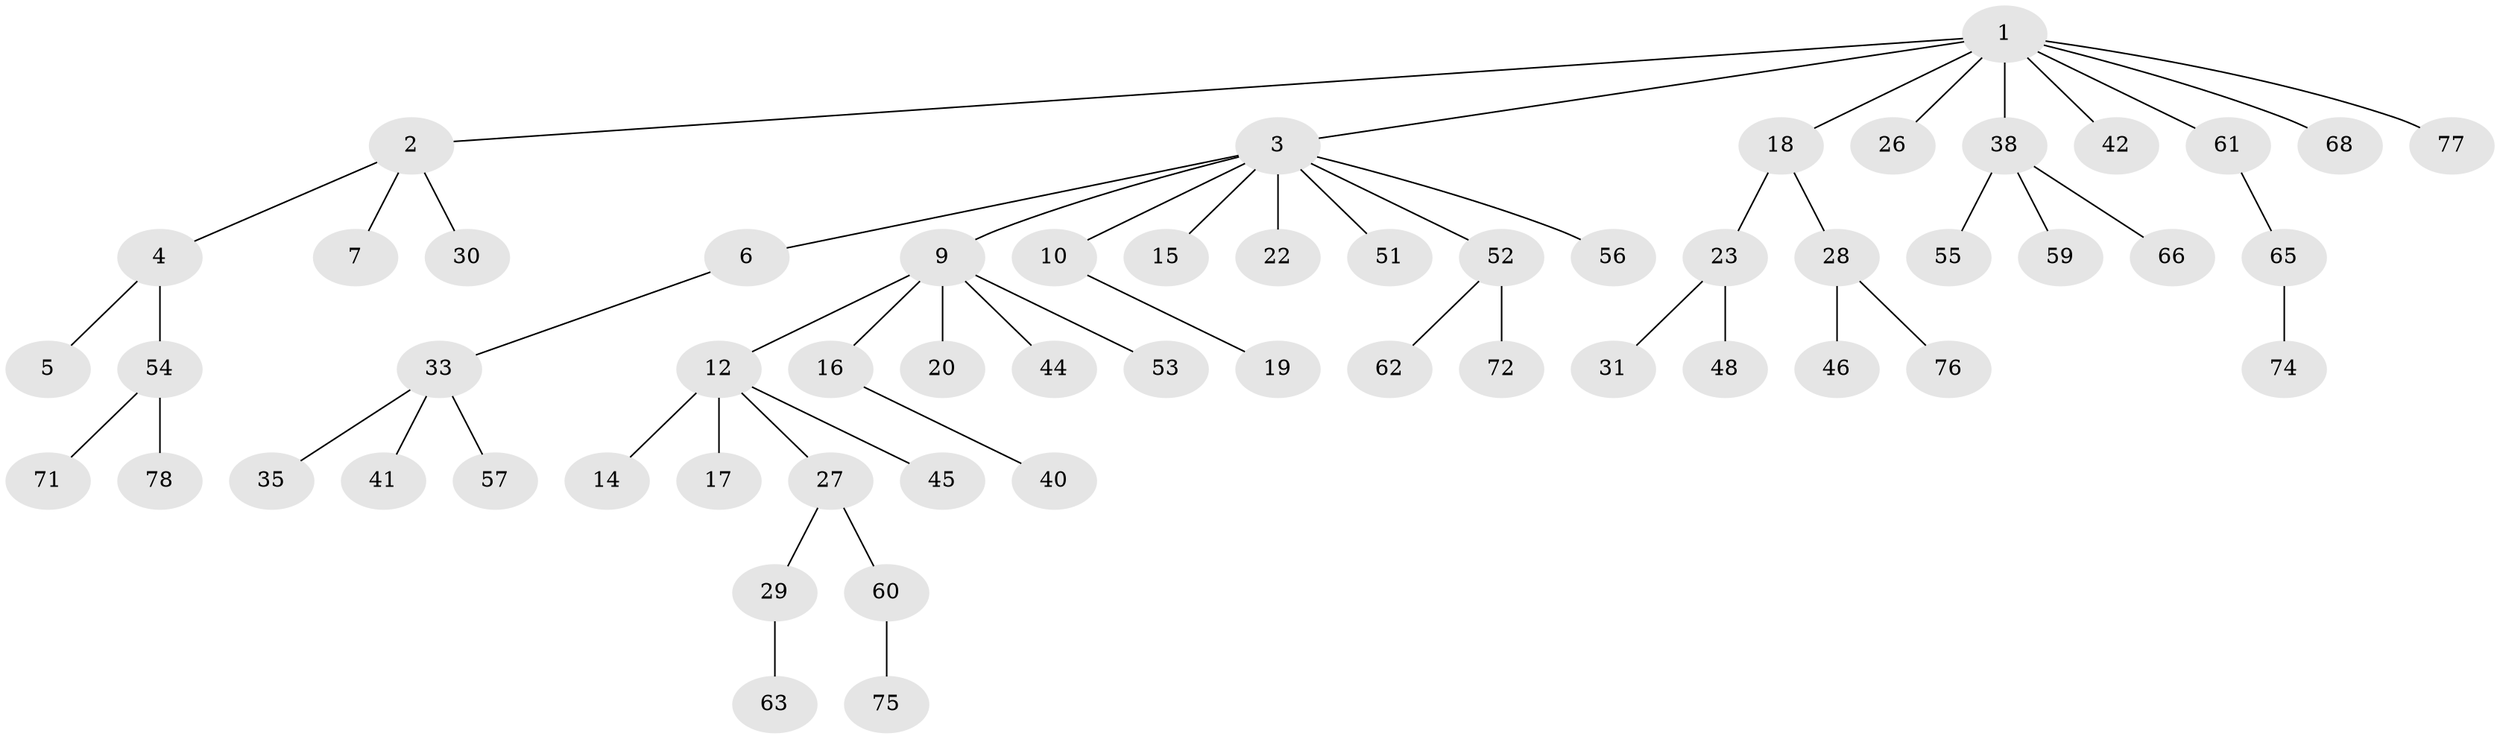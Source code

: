 // Generated by graph-tools (version 1.1) at 2025/52/02/27/25 19:52:10]
// undirected, 57 vertices, 56 edges
graph export_dot {
graph [start="1"]
  node [color=gray90,style=filled];
  1 [super="+13"];
  2 [super="+32"];
  3 [super="+11"];
  4;
  5 [super="+8"];
  6 [super="+37"];
  7;
  9 [super="+67"];
  10 [super="+49"];
  12 [super="+36"];
  14;
  15 [super="+80"];
  16 [super="+21"];
  17 [super="+25"];
  18;
  19;
  20;
  22 [super="+24"];
  23 [super="+43"];
  26;
  27 [super="+64"];
  28 [super="+81"];
  29 [super="+47"];
  30;
  31 [super="+39"];
  33 [super="+34"];
  35 [super="+69"];
  38 [super="+58"];
  40;
  41;
  42 [super="+79"];
  44 [super="+50"];
  45;
  46;
  48;
  51;
  52 [super="+73"];
  53;
  54 [super="+70"];
  55;
  56;
  57;
  59;
  60;
  61;
  62 [super="+82"];
  63;
  65;
  66;
  68;
  71;
  72;
  74;
  75;
  76;
  77;
  78;
  1 -- 2;
  1 -- 3;
  1 -- 18;
  1 -- 38;
  1 -- 42;
  1 -- 61;
  1 -- 26;
  1 -- 68;
  1 -- 77;
  2 -- 4;
  2 -- 7;
  2 -- 30;
  3 -- 6;
  3 -- 9;
  3 -- 10;
  3 -- 15;
  3 -- 51;
  3 -- 56;
  3 -- 52;
  3 -- 22;
  4 -- 5;
  4 -- 54;
  6 -- 33;
  9 -- 12;
  9 -- 16;
  9 -- 20;
  9 -- 44;
  9 -- 53;
  10 -- 19;
  12 -- 14;
  12 -- 17;
  12 -- 27;
  12 -- 45;
  16 -- 40;
  18 -- 23;
  18 -- 28;
  23 -- 31;
  23 -- 48;
  27 -- 29;
  27 -- 60;
  28 -- 46;
  28 -- 76;
  29 -- 63;
  33 -- 41;
  33 -- 57;
  33 -- 35;
  38 -- 55;
  38 -- 66;
  38 -- 59;
  52 -- 62;
  52 -- 72;
  54 -- 78;
  54 -- 71;
  60 -- 75;
  61 -- 65;
  65 -- 74;
}
